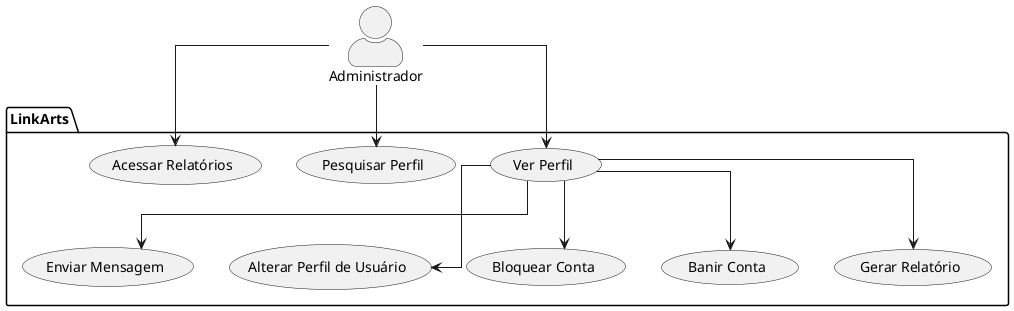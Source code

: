 @startuml "use-cases"
skinparam actorStyle awesome
skinparam linetype ortho

actor Administrador as ADM

package LinkArts{
    usecase "Ver Perfil" as verPerfil
    usecase "Enviar Mensagem" as enviarMensagem
    usecase "Pesquisar Perfil" as pesquisarPerfil
    usecase "Alterar Perfil de Usuário" as alterarPerfilUser
    usecase "Bloquear Conta" as bloquearConta
    usecase "Banir Conta" as banirConta
    usecase "Acessar Relatórios" as acessarRelatorio
    usecase "Gerar Relatório" as gerarRelatorio
}

ADM --> verPerfil
verPerfil --> enviarMensagem
verPerfil --> alterarPerfilUser
verPerfil --> banirConta
verPerfil --> bloquearConta
ADM --> pesquisarPerfil
ADM --> acessarRelatorio
verPerfil --> gerarRelatorio

@enduml